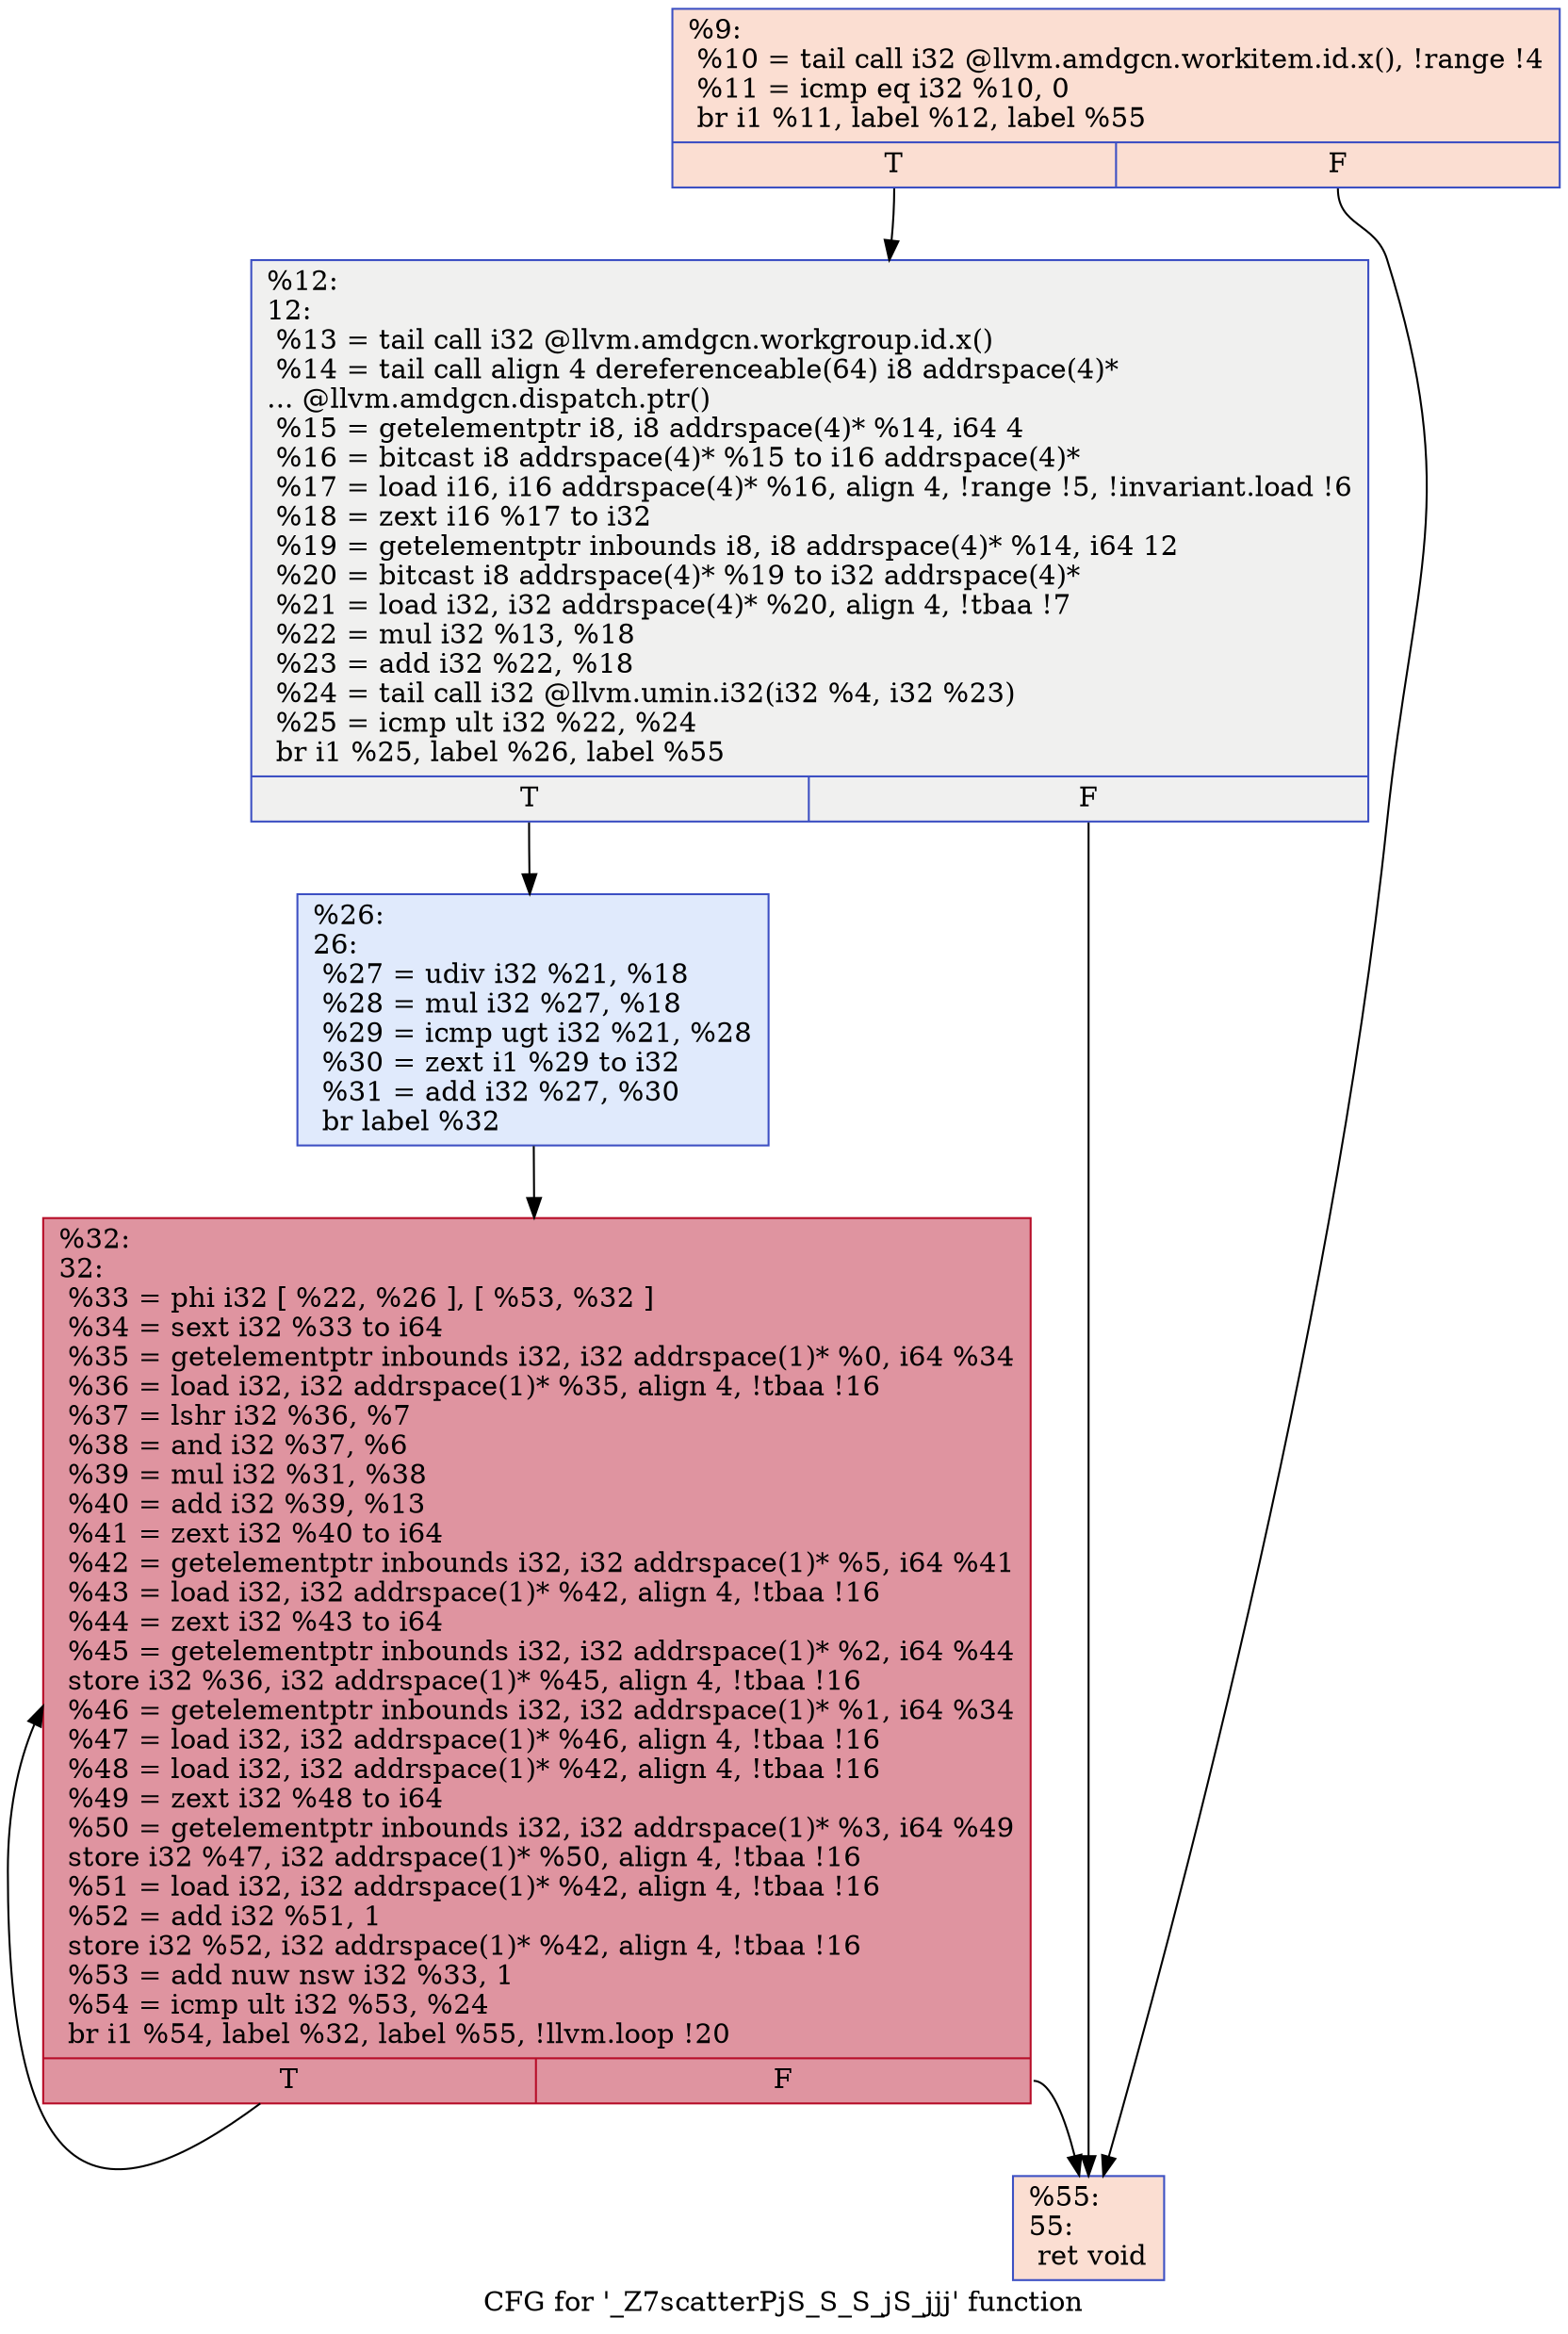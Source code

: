 digraph "CFG for '_Z7scatterPjS_S_S_jS_jjj' function" {
	label="CFG for '_Z7scatterPjS_S_S_jS_jjj' function";

	Node0x4c15ed0 [shape=record,color="#3d50c3ff", style=filled, fillcolor="#f7b59970",label="{%9:\l  %10 = tail call i32 @llvm.amdgcn.workitem.id.x(), !range !4\l  %11 = icmp eq i32 %10, 0\l  br i1 %11, label %12, label %55\l|{<s0>T|<s1>F}}"];
	Node0x4c15ed0:s0 -> Node0x4c17ec0;
	Node0x4c15ed0:s1 -> Node0x4c17f50;
	Node0x4c17ec0 [shape=record,color="#3d50c3ff", style=filled, fillcolor="#dedcdb70",label="{%12:\l12:                                               \l  %13 = tail call i32 @llvm.amdgcn.workgroup.id.x()\l  %14 = tail call align 4 dereferenceable(64) i8 addrspace(4)*\l... @llvm.amdgcn.dispatch.ptr()\l  %15 = getelementptr i8, i8 addrspace(4)* %14, i64 4\l  %16 = bitcast i8 addrspace(4)* %15 to i16 addrspace(4)*\l  %17 = load i16, i16 addrspace(4)* %16, align 4, !range !5, !invariant.load !6\l  %18 = zext i16 %17 to i32\l  %19 = getelementptr inbounds i8, i8 addrspace(4)* %14, i64 12\l  %20 = bitcast i8 addrspace(4)* %19 to i32 addrspace(4)*\l  %21 = load i32, i32 addrspace(4)* %20, align 4, !tbaa !7\l  %22 = mul i32 %13, %18\l  %23 = add i32 %22, %18\l  %24 = tail call i32 @llvm.umin.i32(i32 %4, i32 %23)\l  %25 = icmp ult i32 %22, %24\l  br i1 %25, label %26, label %55\l|{<s0>T|<s1>F}}"];
	Node0x4c17ec0:s0 -> Node0x4c190d0;
	Node0x4c17ec0:s1 -> Node0x4c17f50;
	Node0x4c190d0 [shape=record,color="#3d50c3ff", style=filled, fillcolor="#b9d0f970",label="{%26:\l26:                                               \l  %27 = udiv i32 %21, %18\l  %28 = mul i32 %27, %18\l  %29 = icmp ugt i32 %21, %28\l  %30 = zext i1 %29 to i32\l  %31 = add i32 %27, %30\l  br label %32\l}"];
	Node0x4c190d0 -> Node0x4c194c0;
	Node0x4c194c0 [shape=record,color="#b70d28ff", style=filled, fillcolor="#b70d2870",label="{%32:\l32:                                               \l  %33 = phi i32 [ %22, %26 ], [ %53, %32 ]\l  %34 = sext i32 %33 to i64\l  %35 = getelementptr inbounds i32, i32 addrspace(1)* %0, i64 %34\l  %36 = load i32, i32 addrspace(1)* %35, align 4, !tbaa !16\l  %37 = lshr i32 %36, %7\l  %38 = and i32 %37, %6\l  %39 = mul i32 %31, %38\l  %40 = add i32 %39, %13\l  %41 = zext i32 %40 to i64\l  %42 = getelementptr inbounds i32, i32 addrspace(1)* %5, i64 %41\l  %43 = load i32, i32 addrspace(1)* %42, align 4, !tbaa !16\l  %44 = zext i32 %43 to i64\l  %45 = getelementptr inbounds i32, i32 addrspace(1)* %2, i64 %44\l  store i32 %36, i32 addrspace(1)* %45, align 4, !tbaa !16\l  %46 = getelementptr inbounds i32, i32 addrspace(1)* %1, i64 %34\l  %47 = load i32, i32 addrspace(1)* %46, align 4, !tbaa !16\l  %48 = load i32, i32 addrspace(1)* %42, align 4, !tbaa !16\l  %49 = zext i32 %48 to i64\l  %50 = getelementptr inbounds i32, i32 addrspace(1)* %3, i64 %49\l  store i32 %47, i32 addrspace(1)* %50, align 4, !tbaa !16\l  %51 = load i32, i32 addrspace(1)* %42, align 4, !tbaa !16\l  %52 = add i32 %51, 1\l  store i32 %52, i32 addrspace(1)* %42, align 4, !tbaa !16\l  %53 = add nuw nsw i32 %33, 1\l  %54 = icmp ult i32 %53, %24\l  br i1 %54, label %32, label %55, !llvm.loop !20\l|{<s0>T|<s1>F}}"];
	Node0x4c194c0:s0 -> Node0x4c194c0;
	Node0x4c194c0:s1 -> Node0x4c17f50;
	Node0x4c17f50 [shape=record,color="#3d50c3ff", style=filled, fillcolor="#f7b59970",label="{%55:\l55:                                               \l  ret void\l}"];
}
